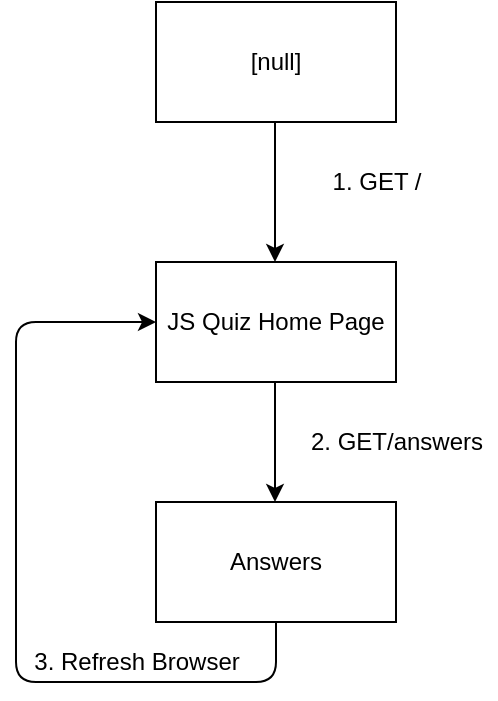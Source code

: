 <mxfile version="14.4.8" type="github">
  <diagram id="0HAzvG56IJI0RBkjW7e8" name="Page-1">
    <mxGraphModel dx="1426" dy="803" grid="1" gridSize="10" guides="1" tooltips="1" connect="1" arrows="1" fold="1" page="1" pageScale="1" pageWidth="850" pageHeight="1100" math="0" shadow="0">
      <root>
        <mxCell id="0" />
        <mxCell id="1" parent="0" />
        <mxCell id="-8uX41TjsgHpTPZW54QX-1" value="[null]" style="rounded=0;whiteSpace=wrap;html=1;" vertex="1" parent="1">
          <mxGeometry x="350" y="40" width="120" height="60" as="geometry" />
        </mxCell>
        <mxCell id="-8uX41TjsgHpTPZW54QX-2" value="" style="endArrow=classic;html=1;" edge="1" parent="1">
          <mxGeometry width="50" height="50" relative="1" as="geometry">
            <mxPoint x="409.5" y="100" as="sourcePoint" />
            <mxPoint x="409.5" y="170" as="targetPoint" />
          </mxGeometry>
        </mxCell>
        <mxCell id="-8uX41TjsgHpTPZW54QX-3" value="JS Quiz Home Page" style="rounded=0;whiteSpace=wrap;html=1;" vertex="1" parent="1">
          <mxGeometry x="350" y="170" width="120" height="60" as="geometry" />
        </mxCell>
        <mxCell id="-8uX41TjsgHpTPZW54QX-4" value="" style="endArrow=classic;html=1;" edge="1" parent="1">
          <mxGeometry width="50" height="50" relative="1" as="geometry">
            <mxPoint x="409.5" y="230" as="sourcePoint" />
            <mxPoint x="409.5" y="290" as="targetPoint" />
          </mxGeometry>
        </mxCell>
        <mxCell id="-8uX41TjsgHpTPZW54QX-5" value="1. GET /" style="text;html=1;align=center;verticalAlign=middle;resizable=0;points=[];autosize=1;" vertex="1" parent="1">
          <mxGeometry x="430" y="120" width="60" height="20" as="geometry" />
        </mxCell>
        <mxCell id="-8uX41TjsgHpTPZW54QX-6" value="2. GET/answers" style="text;html=1;align=center;verticalAlign=middle;resizable=0;points=[];autosize=1;" vertex="1" parent="1">
          <mxGeometry x="420" y="250" width="100" height="20" as="geometry" />
        </mxCell>
        <mxCell id="-8uX41TjsgHpTPZW54QX-7" value="Answers" style="rounded=0;whiteSpace=wrap;html=1;" vertex="1" parent="1">
          <mxGeometry x="350" y="290" width="120" height="60" as="geometry" />
        </mxCell>
        <mxCell id="-8uX41TjsgHpTPZW54QX-8" value="3. Refresh Browser" style="text;html=1;align=center;verticalAlign=middle;resizable=0;points=[];autosize=1;" vertex="1" parent="1">
          <mxGeometry x="280" y="360" width="120" height="20" as="geometry" />
        </mxCell>
        <mxCell id="-8uX41TjsgHpTPZW54QX-9" value="" style="endArrow=classic;html=1;exitX=0.5;exitY=1;exitDx=0;exitDy=0;entryX=0;entryY=0.5;entryDx=0;entryDy=0;" edge="1" parent="1" source="-8uX41TjsgHpTPZW54QX-7" target="-8uX41TjsgHpTPZW54QX-3">
          <mxGeometry width="50" height="50" relative="1" as="geometry">
            <mxPoint x="420" y="410" as="sourcePoint" />
            <mxPoint x="280" y="200" as="targetPoint" />
            <Array as="points">
              <mxPoint x="410" y="380" />
              <mxPoint x="280" y="380" />
              <mxPoint x="280" y="200" />
            </Array>
          </mxGeometry>
        </mxCell>
      </root>
    </mxGraphModel>
  </diagram>
</mxfile>
